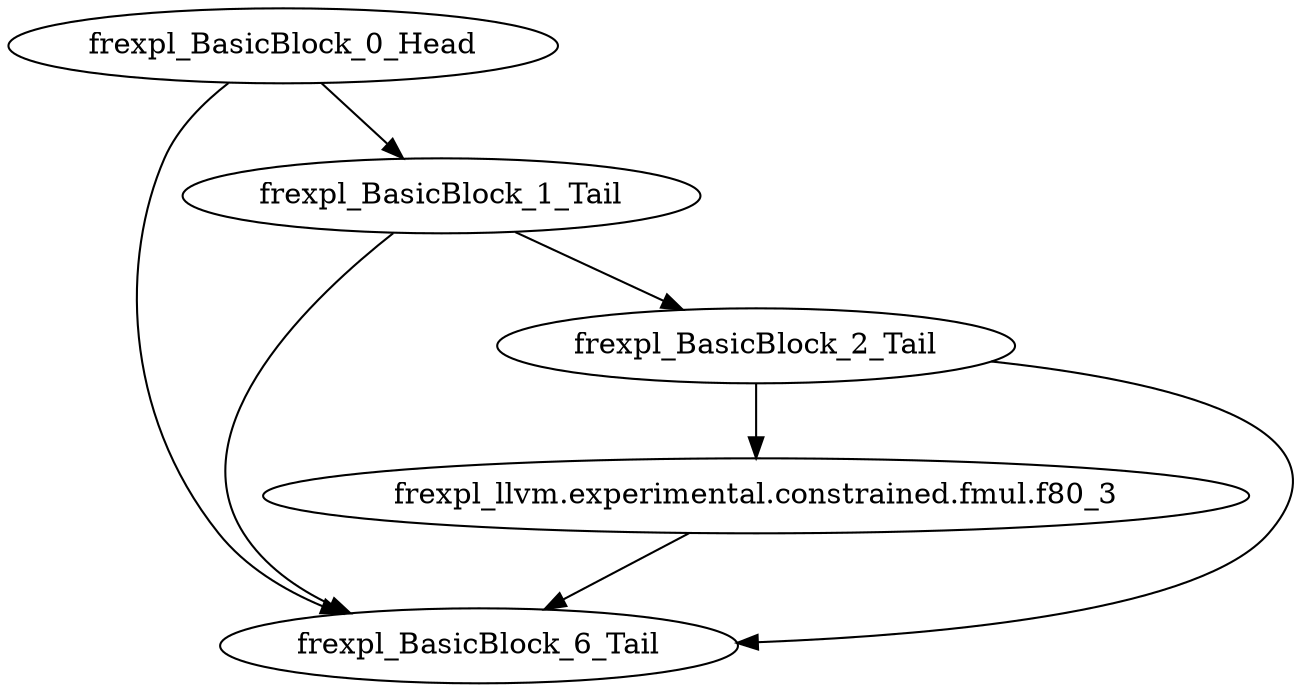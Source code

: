 digraph G {
    "frexpl_llvm.experimental.constrained.fmul.f80_3" -> "frexpl_BasicBlock_6_Tail"
    "frexpl_BasicBlock_0_Head" -> "frexpl_BasicBlock_6_Tail"
    "frexpl_BasicBlock_0_Head" -> "frexpl_BasicBlock_1_Tail"
    "frexpl_BasicBlock_2_Tail" -> "frexpl_BasicBlock_6_Tail"
    "frexpl_BasicBlock_2_Tail" -> "frexpl_llvm.experimental.constrained.fmul.f80_3"
    "frexpl_BasicBlock_1_Tail" -> "frexpl_BasicBlock_6_Tail"
    "frexpl_BasicBlock_1_Tail" -> "frexpl_BasicBlock_2_Tail"
}
